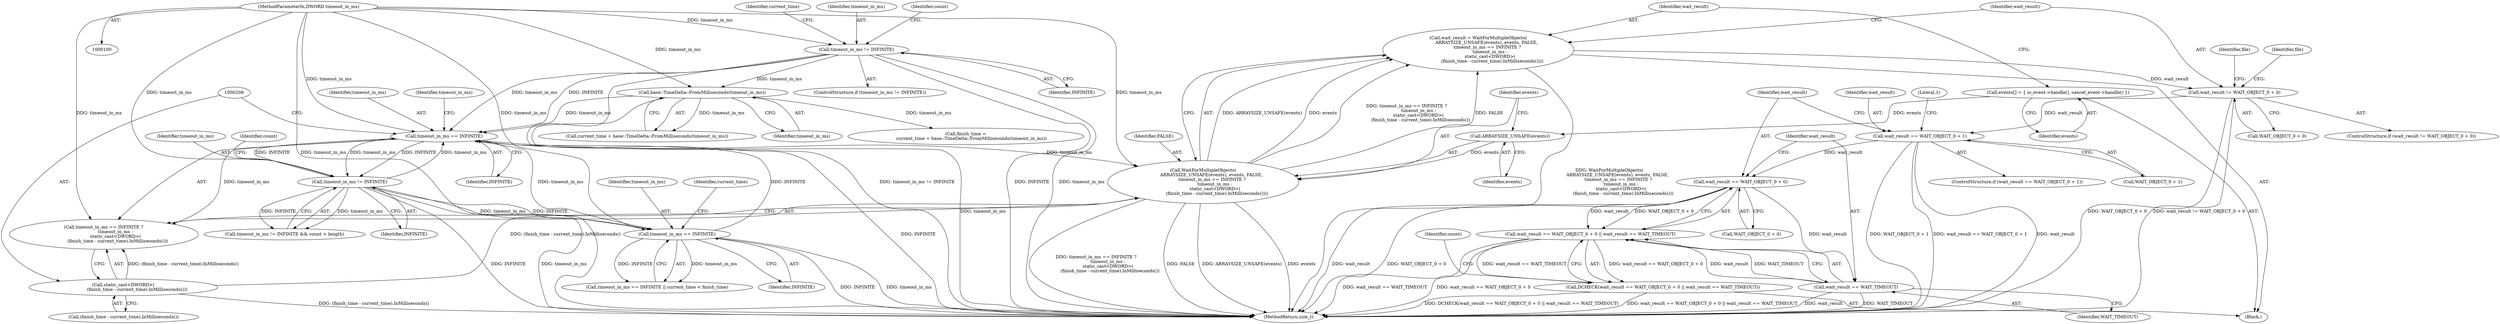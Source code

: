 digraph "0_Chrome_805eabb91d386c86bd64336c7643f6dfa864151d_0@integer" {
"1000193" [label="(Call,wait_result = WaitForMultipleObjects(\n            ARRAYSIZE_UNSAFE(events), events, FALSE,\n             timeout_in_ms == INFINITE ?\n                 timeout_in_ms :\n                 static_cast<DWORD>(\n                    (finish_time - current_time).InMilliseconds())))"];
"1000195" [label="(Call,WaitForMultipleObjects(\n            ARRAYSIZE_UNSAFE(events), events, FALSE,\n             timeout_in_ms == INFINITE ?\n                 timeout_in_ms :\n                 static_cast<DWORD>(\n                    (finish_time - current_time).InMilliseconds())))"];
"1000196" [label="(Call,ARRAYSIZE_UNSAFE(events))"];
"1000190" [label="(Call,events[] = { io_event->handle(), cancel_event->handle() })"];
"1000201" [label="(Call,timeout_in_ms == INFINITE)"];
"1000132" [label="(Call,timeout_in_ms != INFINITE)"];
"1000108" [label="(MethodParameterIn,DWORD timeout_in_ms)"];
"1000280" [label="(Call,timeout_in_ms == INFINITE)"];
"1000266" [label="(Call,timeout_in_ms != INFINITE)"];
"1000143" [label="(Call,base::TimeDelta::FromMilliseconds(timeout_in_ms))"];
"1000205" [label="(Call,static_cast<DWORD>(\n                    (finish_time - current_time).InMilliseconds()))"];
"1000209" [label="(Call,wait_result != WAIT_OBJECT_0 + 0)"];
"1000230" [label="(Call,wait_result == WAIT_OBJECT_0 + 1)"];
"1000245" [label="(Call,wait_result == WAIT_OBJECT_0 + 0)"];
"1000244" [label="(Call,wait_result == WAIT_OBJECT_0 + 0 || wait_result == WAIT_TIMEOUT)"];
"1000243" [label="(Call,DCHECK(wait_result == WAIT_OBJECT_0 + 0 || wait_result == WAIT_TIMEOUT))"];
"1000250" [label="(Call,wait_result == WAIT_TIMEOUT)"];
"1000193" [label="(Call,wait_result = WaitForMultipleObjects(\n            ARRAYSIZE_UNSAFE(events), events, FALSE,\n             timeout_in_ms == INFINITE ?\n                 timeout_in_ms :\n                 static_cast<DWORD>(\n                    (finish_time - current_time).InMilliseconds())))"];
"1000195" [label="(Call,WaitForMultipleObjects(\n            ARRAYSIZE_UNSAFE(events), events, FALSE,\n             timeout_in_ms == INFINITE ?\n                 timeout_in_ms :\n                 static_cast<DWORD>(\n                    (finish_time - current_time).InMilliseconds())))"];
"1000204" [label="(Identifier,timeout_in_ms)"];
"1000208" [label="(ControlStructure,if (wait_result != WAIT_OBJECT_0 + 0))"];
"1000211" [label="(Call,WAIT_OBJECT_0 + 0)"];
"1000230" [label="(Call,wait_result == WAIT_OBJECT_0 + 1)"];
"1000247" [label="(Call,WAIT_OBJECT_0 + 0)"];
"1000216" [label="(Identifier,file)"];
"1000147" [label="(Identifier,count)"];
"1000282" [label="(Identifier,INFINITE)"];
"1000281" [label="(Identifier,timeout_in_ms)"];
"1000231" [label="(Identifier,wait_result)"];
"1000232" [label="(Call,WAIT_OBJECT_0 + 1)"];
"1000201" [label="(Call,timeout_in_ms == INFINITE)"];
"1000132" [label="(Call,timeout_in_ms != INFINITE)"];
"1000270" [label="(Identifier,count)"];
"1000268" [label="(Identifier,INFINITE)"];
"1000279" [label="(Call,timeout_in_ms == INFINITE || current_time < finish_time)"];
"1000265" [label="(Call,timeout_in_ms != INFINITE && count < length)"];
"1000245" [label="(Call,wait_result == WAIT_OBJECT_0 + 0)"];
"1000196" [label="(Call,ARRAYSIZE_UNSAFE(events))"];
"1000251" [label="(Identifier,wait_result)"];
"1000202" [label="(Identifier,timeout_in_ms)"];
"1000266" [label="(Call,timeout_in_ms != INFINITE)"];
"1000194" [label="(Identifier,wait_result)"];
"1000220" [label="(Identifier,file)"];
"1000198" [label="(Identifier,events)"];
"1000131" [label="(ControlStructure,if (timeout_in_ms != INFINITE))"];
"1000238" [label="(Literal,1)"];
"1000137" [label="(Identifier,current_time)"];
"1000199" [label="(Identifier,FALSE)"];
"1000205" [label="(Call,static_cast<DWORD>(\n                    (finish_time - current_time).InMilliseconds()))"];
"1000209" [label="(Call,wait_result != WAIT_OBJECT_0 + 0)"];
"1000200" [label="(Call,timeout_in_ms == INFINITE ?\n                 timeout_in_ms :\n                 static_cast<DWORD>(\n                    (finish_time - current_time).InMilliseconds()))"];
"1000284" [label="(Identifier,current_time)"];
"1000280" [label="(Call,timeout_in_ms == INFINITE)"];
"1000133" [label="(Identifier,timeout_in_ms)"];
"1000188" [label="(Block,)"];
"1000197" [label="(Identifier,events)"];
"1000210" [label="(Identifier,wait_result)"];
"1000144" [label="(Identifier,timeout_in_ms)"];
"1000139" [label="(Call,finish_time =\n        current_time + base::TimeDelta::FromMilliseconds(timeout_in_ms))"];
"1000267" [label="(Identifier,timeout_in_ms)"];
"1000229" [label="(ControlStructure,if (wait_result == WAIT_OBJECT_0 + 1))"];
"1000244" [label="(Call,wait_result == WAIT_OBJECT_0 + 0 || wait_result == WAIT_TIMEOUT)"];
"1000252" [label="(Identifier,WAIT_TIMEOUT)"];
"1000108" [label="(MethodParameterIn,DWORD timeout_in_ms)"];
"1000203" [label="(Identifier,INFINITE)"];
"1000141" [label="(Call,current_time + base::TimeDelta::FromMilliseconds(timeout_in_ms))"];
"1000246" [label="(Identifier,wait_result)"];
"1000250" [label="(Call,wait_result == WAIT_TIMEOUT)"];
"1000243" [label="(Call,DCHECK(wait_result == WAIT_OBJECT_0 + 0 || wait_result == WAIT_TIMEOUT))"];
"1000257" [label="(Identifier,count)"];
"1000143" [label="(Call,base::TimeDelta::FromMilliseconds(timeout_in_ms))"];
"1000191" [label="(Identifier,events)"];
"1000190" [label="(Call,events[] = { io_event->handle(), cancel_event->handle() })"];
"1000207" [label="(Call,(finish_time - current_time).InMilliseconds())"];
"1000288" [label="(MethodReturn,size_t)"];
"1000134" [label="(Identifier,INFINITE)"];
"1000193" -> "1000188"  [label="AST: "];
"1000193" -> "1000195"  [label="CFG: "];
"1000194" -> "1000193"  [label="AST: "];
"1000195" -> "1000193"  [label="AST: "];
"1000210" -> "1000193"  [label="CFG: "];
"1000193" -> "1000288"  [label="DDG: WaitForMultipleObjects(\n            ARRAYSIZE_UNSAFE(events), events, FALSE,\n             timeout_in_ms == INFINITE ?\n                 timeout_in_ms :\n                 static_cast<DWORD>(\n                    (finish_time - current_time).InMilliseconds()))"];
"1000195" -> "1000193"  [label="DDG: ARRAYSIZE_UNSAFE(events)"];
"1000195" -> "1000193"  [label="DDG: events"];
"1000195" -> "1000193"  [label="DDG: FALSE"];
"1000195" -> "1000193"  [label="DDG: timeout_in_ms == INFINITE ?\n                 timeout_in_ms :\n                 static_cast<DWORD>(\n                    (finish_time - current_time).InMilliseconds())"];
"1000193" -> "1000209"  [label="DDG: wait_result"];
"1000195" -> "1000200"  [label="CFG: "];
"1000196" -> "1000195"  [label="AST: "];
"1000198" -> "1000195"  [label="AST: "];
"1000199" -> "1000195"  [label="AST: "];
"1000200" -> "1000195"  [label="AST: "];
"1000195" -> "1000288"  [label="DDG: timeout_in_ms == INFINITE ?\n                 timeout_in_ms :\n                 static_cast<DWORD>(\n                    (finish_time - current_time).InMilliseconds())"];
"1000195" -> "1000288"  [label="DDG: FALSE"];
"1000195" -> "1000288"  [label="DDG: ARRAYSIZE_UNSAFE(events)"];
"1000195" -> "1000288"  [label="DDG: events"];
"1000196" -> "1000195"  [label="DDG: events"];
"1000201" -> "1000195"  [label="DDG: timeout_in_ms"];
"1000108" -> "1000195"  [label="DDG: timeout_in_ms"];
"1000205" -> "1000195"  [label="DDG: (finish_time - current_time).InMilliseconds()"];
"1000196" -> "1000197"  [label="CFG: "];
"1000197" -> "1000196"  [label="AST: "];
"1000198" -> "1000196"  [label="CFG: "];
"1000190" -> "1000196"  [label="DDG: events"];
"1000190" -> "1000188"  [label="AST: "];
"1000190" -> "1000191"  [label="CFG: "];
"1000191" -> "1000190"  [label="AST: "];
"1000194" -> "1000190"  [label="CFG: "];
"1000201" -> "1000200"  [label="AST: "];
"1000201" -> "1000203"  [label="CFG: "];
"1000202" -> "1000201"  [label="AST: "];
"1000203" -> "1000201"  [label="AST: "];
"1000204" -> "1000201"  [label="CFG: "];
"1000206" -> "1000201"  [label="CFG: "];
"1000201" -> "1000288"  [label="DDG: INFINITE"];
"1000132" -> "1000201"  [label="DDG: timeout_in_ms"];
"1000132" -> "1000201"  [label="DDG: INFINITE"];
"1000280" -> "1000201"  [label="DDG: timeout_in_ms"];
"1000280" -> "1000201"  [label="DDG: INFINITE"];
"1000143" -> "1000201"  [label="DDG: timeout_in_ms"];
"1000266" -> "1000201"  [label="DDG: timeout_in_ms"];
"1000266" -> "1000201"  [label="DDG: INFINITE"];
"1000108" -> "1000201"  [label="DDG: timeout_in_ms"];
"1000201" -> "1000200"  [label="DDG: timeout_in_ms"];
"1000201" -> "1000266"  [label="DDG: timeout_in_ms"];
"1000201" -> "1000266"  [label="DDG: INFINITE"];
"1000132" -> "1000131"  [label="AST: "];
"1000132" -> "1000134"  [label="CFG: "];
"1000133" -> "1000132"  [label="AST: "];
"1000134" -> "1000132"  [label="AST: "];
"1000137" -> "1000132"  [label="CFG: "];
"1000147" -> "1000132"  [label="CFG: "];
"1000132" -> "1000288"  [label="DDG: timeout_in_ms != INFINITE"];
"1000132" -> "1000288"  [label="DDG: INFINITE"];
"1000132" -> "1000288"  [label="DDG: timeout_in_ms"];
"1000108" -> "1000132"  [label="DDG: timeout_in_ms"];
"1000132" -> "1000143"  [label="DDG: timeout_in_ms"];
"1000108" -> "1000100"  [label="AST: "];
"1000108" -> "1000288"  [label="DDG: timeout_in_ms"];
"1000108" -> "1000143"  [label="DDG: timeout_in_ms"];
"1000108" -> "1000200"  [label="DDG: timeout_in_ms"];
"1000108" -> "1000266"  [label="DDG: timeout_in_ms"];
"1000108" -> "1000280"  [label="DDG: timeout_in_ms"];
"1000280" -> "1000279"  [label="AST: "];
"1000280" -> "1000282"  [label="CFG: "];
"1000281" -> "1000280"  [label="AST: "];
"1000282" -> "1000280"  [label="AST: "];
"1000284" -> "1000280"  [label="CFG: "];
"1000279" -> "1000280"  [label="CFG: "];
"1000280" -> "1000288"  [label="DDG: INFINITE"];
"1000280" -> "1000288"  [label="DDG: timeout_in_ms"];
"1000280" -> "1000279"  [label="DDG: timeout_in_ms"];
"1000280" -> "1000279"  [label="DDG: INFINITE"];
"1000266" -> "1000280"  [label="DDG: timeout_in_ms"];
"1000266" -> "1000280"  [label="DDG: INFINITE"];
"1000266" -> "1000265"  [label="AST: "];
"1000266" -> "1000268"  [label="CFG: "];
"1000267" -> "1000266"  [label="AST: "];
"1000268" -> "1000266"  [label="AST: "];
"1000270" -> "1000266"  [label="CFG: "];
"1000265" -> "1000266"  [label="CFG: "];
"1000266" -> "1000288"  [label="DDG: INFINITE"];
"1000266" -> "1000288"  [label="DDG: timeout_in_ms"];
"1000266" -> "1000265"  [label="DDG: timeout_in_ms"];
"1000266" -> "1000265"  [label="DDG: INFINITE"];
"1000143" -> "1000141"  [label="AST: "];
"1000143" -> "1000144"  [label="CFG: "];
"1000144" -> "1000143"  [label="AST: "];
"1000141" -> "1000143"  [label="CFG: "];
"1000143" -> "1000288"  [label="DDG: timeout_in_ms"];
"1000143" -> "1000139"  [label="DDG: timeout_in_ms"];
"1000143" -> "1000141"  [label="DDG: timeout_in_ms"];
"1000205" -> "1000200"  [label="AST: "];
"1000205" -> "1000207"  [label="CFG: "];
"1000206" -> "1000205"  [label="AST: "];
"1000207" -> "1000205"  [label="AST: "];
"1000200" -> "1000205"  [label="CFG: "];
"1000205" -> "1000288"  [label="DDG: (finish_time - current_time).InMilliseconds()"];
"1000205" -> "1000200"  [label="DDG: (finish_time - current_time).InMilliseconds()"];
"1000209" -> "1000208"  [label="AST: "];
"1000209" -> "1000211"  [label="CFG: "];
"1000210" -> "1000209"  [label="AST: "];
"1000211" -> "1000209"  [label="AST: "];
"1000216" -> "1000209"  [label="CFG: "];
"1000220" -> "1000209"  [label="CFG: "];
"1000209" -> "1000288"  [label="DDG: wait_result != WAIT_OBJECT_0 + 0"];
"1000209" -> "1000288"  [label="DDG: WAIT_OBJECT_0 + 0"];
"1000209" -> "1000230"  [label="DDG: wait_result"];
"1000230" -> "1000229"  [label="AST: "];
"1000230" -> "1000232"  [label="CFG: "];
"1000231" -> "1000230"  [label="AST: "];
"1000232" -> "1000230"  [label="AST: "];
"1000238" -> "1000230"  [label="CFG: "];
"1000246" -> "1000230"  [label="CFG: "];
"1000230" -> "1000288"  [label="DDG: wait_result"];
"1000230" -> "1000288"  [label="DDG: WAIT_OBJECT_0 + 1"];
"1000230" -> "1000288"  [label="DDG: wait_result == WAIT_OBJECT_0 + 1"];
"1000230" -> "1000245"  [label="DDG: wait_result"];
"1000245" -> "1000244"  [label="AST: "];
"1000245" -> "1000247"  [label="CFG: "];
"1000246" -> "1000245"  [label="AST: "];
"1000247" -> "1000245"  [label="AST: "];
"1000251" -> "1000245"  [label="CFG: "];
"1000244" -> "1000245"  [label="CFG: "];
"1000245" -> "1000288"  [label="DDG: wait_result"];
"1000245" -> "1000288"  [label="DDG: WAIT_OBJECT_0 + 0"];
"1000245" -> "1000244"  [label="DDG: wait_result"];
"1000245" -> "1000244"  [label="DDG: WAIT_OBJECT_0 + 0"];
"1000245" -> "1000250"  [label="DDG: wait_result"];
"1000244" -> "1000243"  [label="AST: "];
"1000244" -> "1000250"  [label="CFG: "];
"1000250" -> "1000244"  [label="AST: "];
"1000243" -> "1000244"  [label="CFG: "];
"1000244" -> "1000288"  [label="DDG: wait_result == WAIT_TIMEOUT"];
"1000244" -> "1000288"  [label="DDG: wait_result == WAIT_OBJECT_0 + 0"];
"1000244" -> "1000243"  [label="DDG: wait_result == WAIT_OBJECT_0 + 0"];
"1000244" -> "1000243"  [label="DDG: wait_result == WAIT_TIMEOUT"];
"1000250" -> "1000244"  [label="DDG: wait_result"];
"1000250" -> "1000244"  [label="DDG: WAIT_TIMEOUT"];
"1000243" -> "1000188"  [label="AST: "];
"1000257" -> "1000243"  [label="CFG: "];
"1000243" -> "1000288"  [label="DDG: wait_result == WAIT_OBJECT_0 + 0 || wait_result == WAIT_TIMEOUT"];
"1000243" -> "1000288"  [label="DDG: DCHECK(wait_result == WAIT_OBJECT_0 + 0 || wait_result == WAIT_TIMEOUT)"];
"1000250" -> "1000252"  [label="CFG: "];
"1000251" -> "1000250"  [label="AST: "];
"1000252" -> "1000250"  [label="AST: "];
"1000250" -> "1000288"  [label="DDG: wait_result"];
"1000250" -> "1000288"  [label="DDG: WAIT_TIMEOUT"];
}
